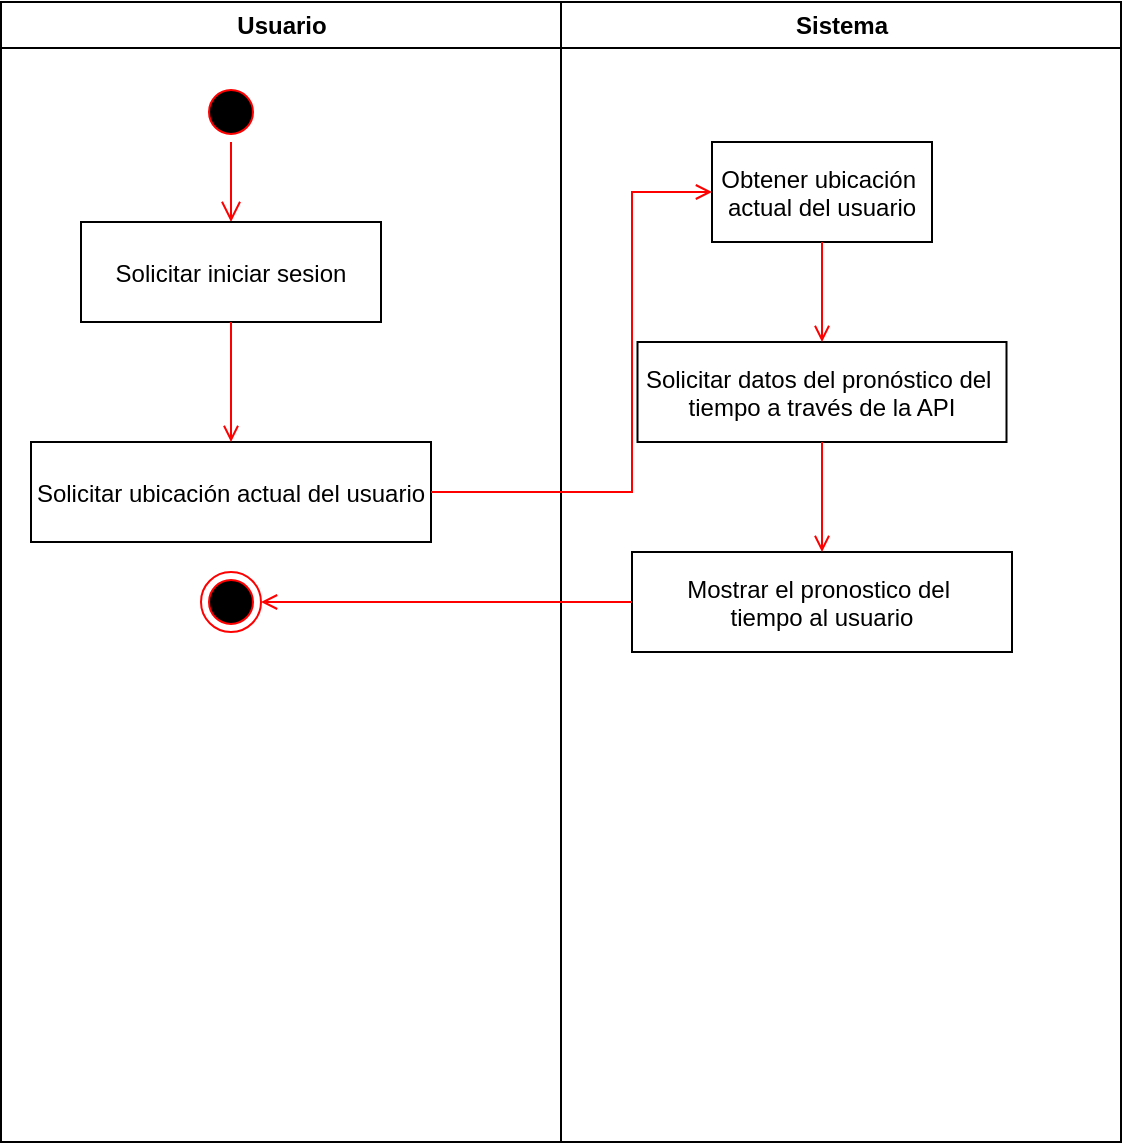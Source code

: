 <mxfile version="24.2.1" type="google">
  <diagram name="Page-1" id="e7e014a7-5840-1c2e-5031-d8a46d1fe8dd">
    <mxGraphModel grid="1" page="1" gridSize="10" guides="1" tooltips="1" connect="1" arrows="1" fold="1" pageScale="1" pageWidth="1169" pageHeight="826" background="none" math="0" shadow="0">
      <root>
        <mxCell id="0" />
        <mxCell id="1" parent="0" />
        <mxCell id="2" value="Usuario" style="swimlane;whiteSpace=wrap" vertex="1" parent="1">
          <mxGeometry x="164.5" y="128" width="280" height="570" as="geometry" />
        </mxCell>
        <mxCell id="5" value="" style="ellipse;shape=startState;fillColor=#000000;strokeColor=#ff0000;" vertex="1" parent="2">
          <mxGeometry x="100" y="40" width="30" height="30" as="geometry" />
        </mxCell>
        <mxCell id="6" value="" style="edgeStyle=elbowEdgeStyle;elbow=horizontal;verticalAlign=bottom;endArrow=open;endSize=8;strokeColor=#FF0000;endFill=1;rounded=0" edge="1" parent="2" source="5" target="7">
          <mxGeometry x="100" y="40" as="geometry">
            <mxPoint x="115" y="110" as="targetPoint" />
          </mxGeometry>
        </mxCell>
        <mxCell id="7" value="Solicitar iniciar sesion" style="" vertex="1" parent="2">
          <mxGeometry x="40" y="110" width="150" height="50" as="geometry" />
        </mxCell>
        <mxCell id="8" value="Solicitar ubicación actual del usuario" style="" vertex="1" parent="2">
          <mxGeometry x="15" y="220" width="200" height="50" as="geometry" />
        </mxCell>
        <mxCell id="9" value="" style="endArrow=open;strokeColor=#FF0000;endFill=1;rounded=0" edge="1" parent="2" source="7" target="8">
          <mxGeometry relative="1" as="geometry" />
        </mxCell>
        <mxCell id="0BsC6vm-CWQRjR1OpwmE-50" value="" style="ellipse;html=1;shape=endState;fillColor=#000000;strokeColor=#ff0000;" vertex="1" parent="2">
          <mxGeometry x="100" y="285" width="30" height="30" as="geometry" />
        </mxCell>
        <mxCell id="3" value="Sistema" style="swimlane;whiteSpace=wrap" vertex="1" parent="1">
          <mxGeometry x="444.5" y="128" width="280" height="570" as="geometry" />
        </mxCell>
        <mxCell id="10" value="Obtener ubicación &#xa;actual del usuario" style="" vertex="1" parent="3">
          <mxGeometry x="75.5" y="70" width="110" height="50" as="geometry" />
        </mxCell>
        <mxCell id="0BsC6vm-CWQRjR1OpwmE-44" value="Solicitar datos del pronóstico del &#xa;tiempo a través de la API" style="" vertex="1" parent="3">
          <mxGeometry x="38.25" y="170" width="184.5" height="50" as="geometry" />
        </mxCell>
        <mxCell id="0BsC6vm-CWQRjR1OpwmE-43" value="" style="endArrow=open;strokeColor=#FF0000;endFill=1;rounded=0;exitX=0.5;exitY=1;exitDx=0;exitDy=0;entryX=0.5;entryY=0;entryDx=0;entryDy=0;" edge="1" parent="3" source="10" target="0BsC6vm-CWQRjR1OpwmE-44">
          <mxGeometry relative="1" as="geometry">
            <mxPoint x="-155" y="170" as="sourcePoint" />
            <mxPoint x="165.5" y="152" as="targetPoint" />
          </mxGeometry>
        </mxCell>
        <mxCell id="0BsC6vm-CWQRjR1OpwmE-47" value="Mostrar el pronostico del &#xa;tiempo al usuario" style="" vertex="1" parent="3">
          <mxGeometry x="35.5" y="275" width="190" height="50" as="geometry" />
        </mxCell>
        <mxCell id="0BsC6vm-CWQRjR1OpwmE-46" value="" style="endArrow=open;strokeColor=#FF0000;endFill=1;rounded=0;exitX=0.5;exitY=1;exitDx=0;exitDy=0;entryX=0.5;entryY=0;entryDx=0;entryDy=0;" edge="1" parent="3" source="0BsC6vm-CWQRjR1OpwmE-44" target="0BsC6vm-CWQRjR1OpwmE-47">
          <mxGeometry relative="1" as="geometry">
            <mxPoint x="141" y="130" as="sourcePoint" />
            <mxPoint x="135.5" y="272" as="targetPoint" />
          </mxGeometry>
        </mxCell>
        <mxCell id="11" value="" style="endArrow=open;strokeColor=#FF0000;endFill=1;rounded=0" edge="1" parent="1" source="8" target="10">
          <mxGeometry relative="1" as="geometry">
            <Array as="points">
              <mxPoint x="480" y="373" />
              <mxPoint x="480" y="223" />
            </Array>
          </mxGeometry>
        </mxCell>
        <mxCell id="0BsC6vm-CWQRjR1OpwmE-51" value="" style="endArrow=open;strokeColor=#FF0000;endFill=1;rounded=0;exitX=0;exitY=0.5;exitDx=0;exitDy=0;entryX=1;entryY=0.5;entryDx=0;entryDy=0;" edge="1" parent="1" source="0BsC6vm-CWQRjR1OpwmE-47" target="0BsC6vm-CWQRjR1OpwmE-50">
          <mxGeometry relative="1" as="geometry">
            <mxPoint x="585.5" y="258" as="sourcePoint" />
            <mxPoint x="585.5" y="308" as="targetPoint" />
          </mxGeometry>
        </mxCell>
      </root>
    </mxGraphModel>
  </diagram>
</mxfile>
